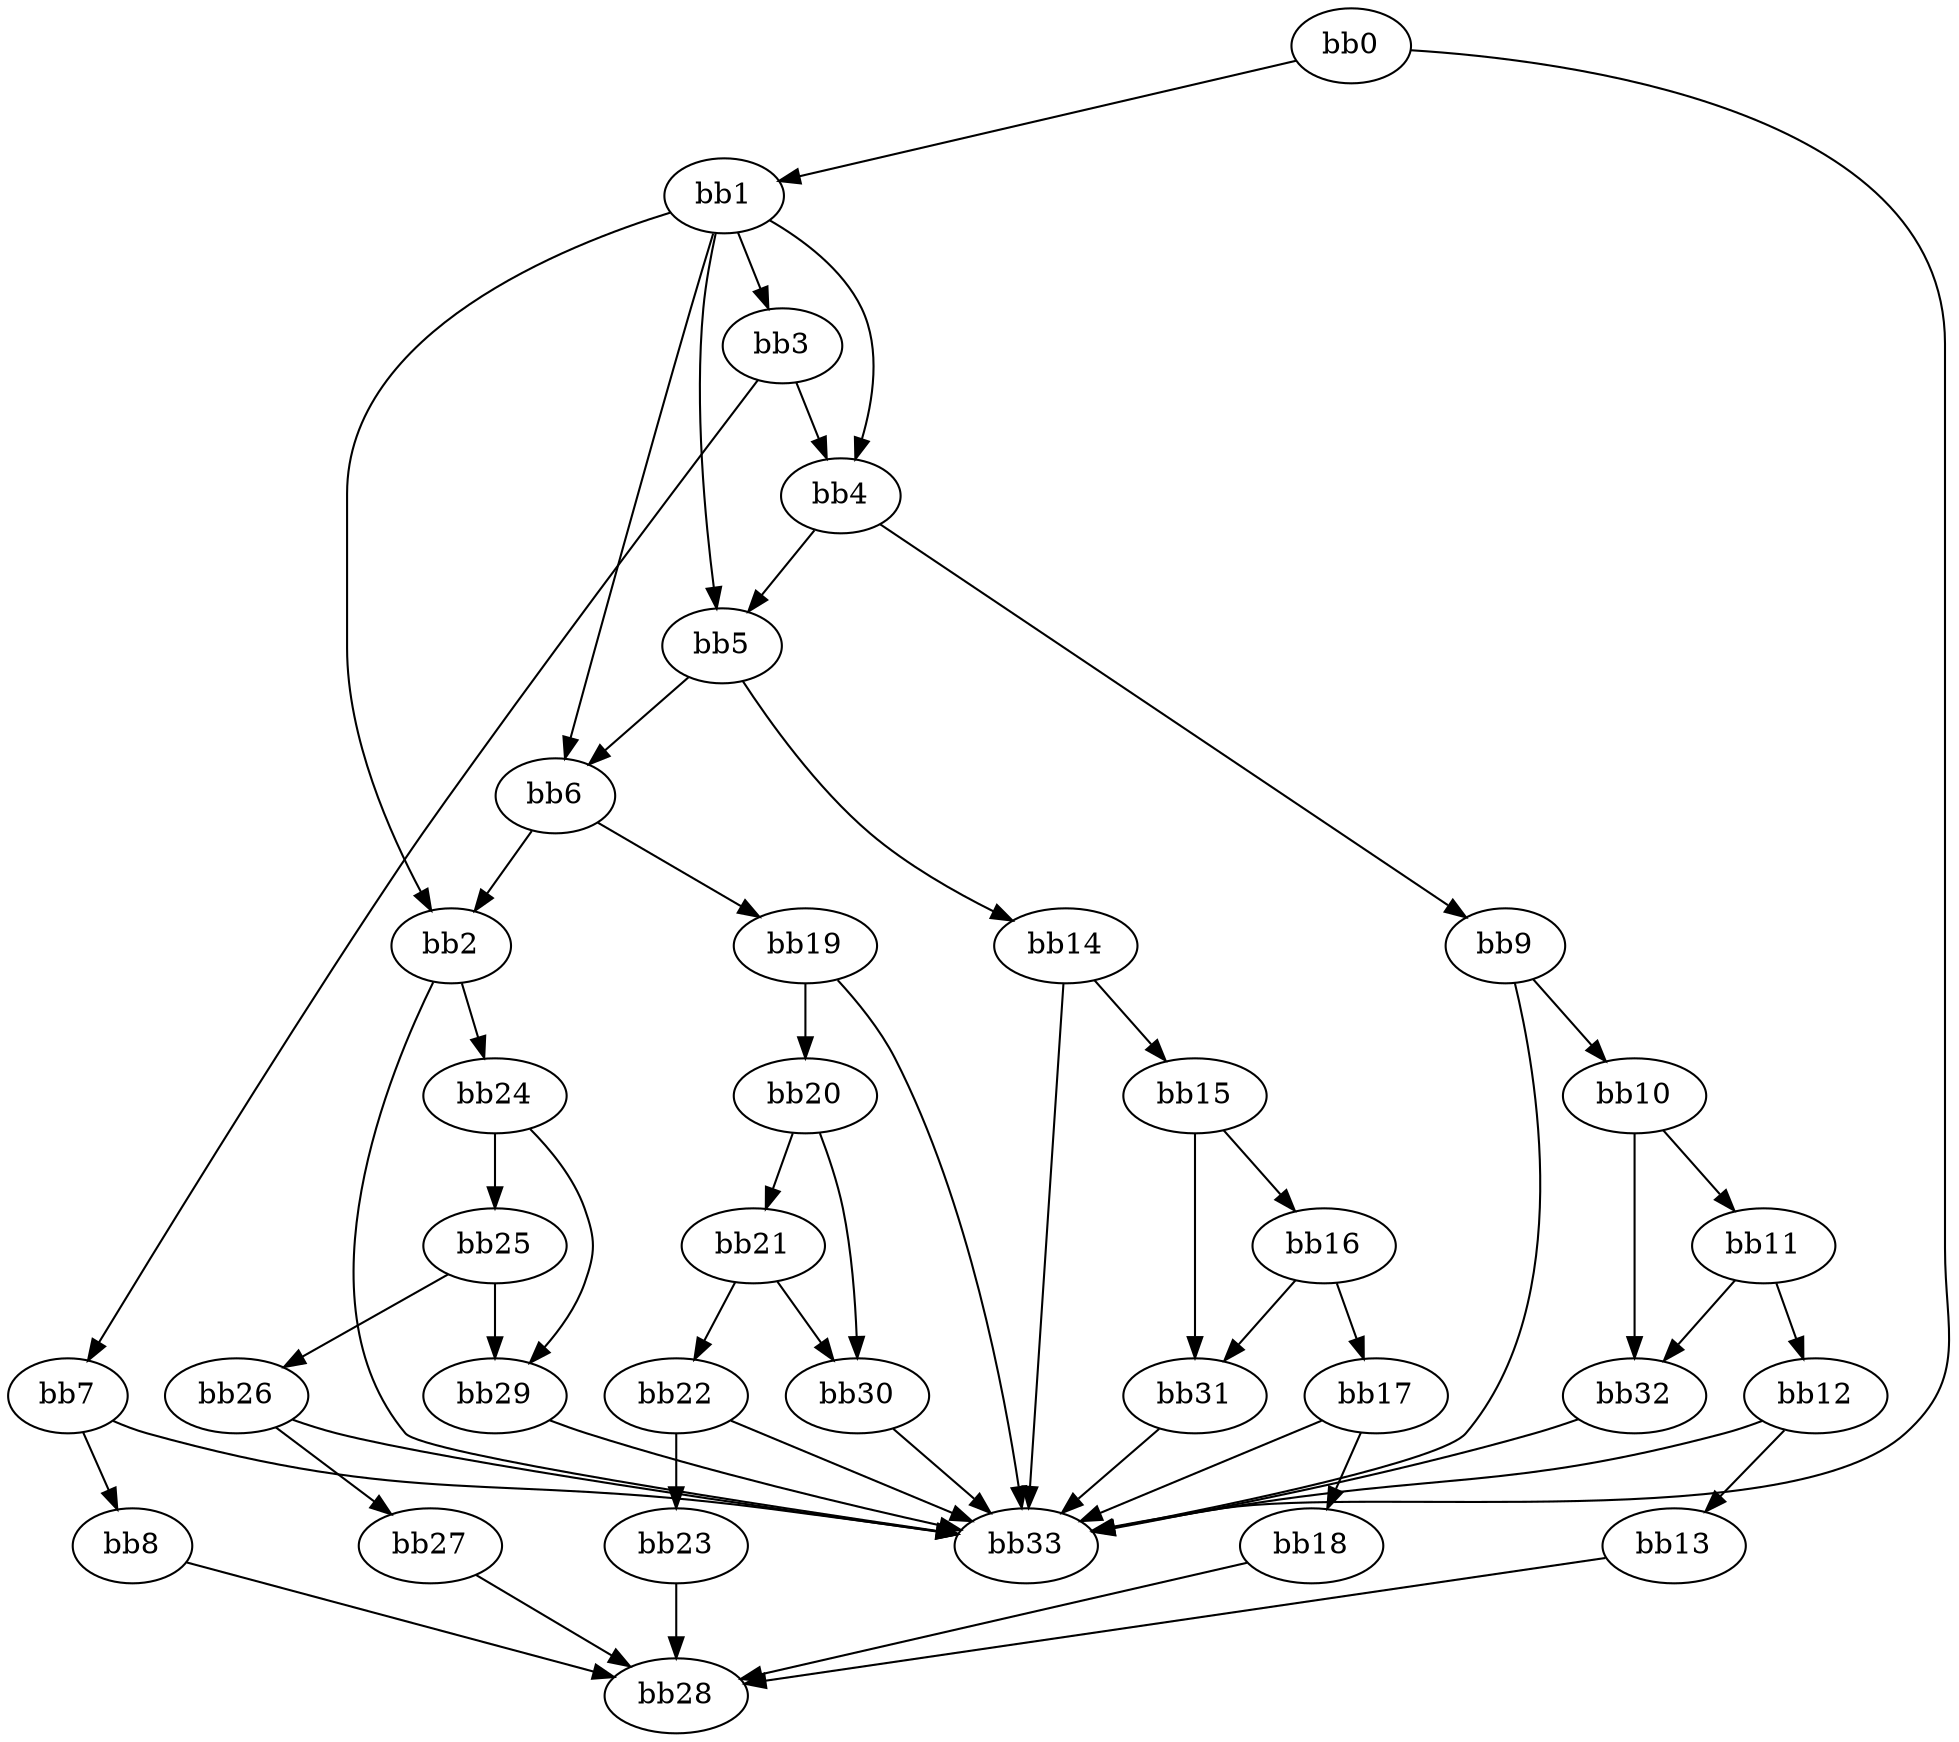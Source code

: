 digraph {
    0 [ label = "bb0\l" ]
    1 [ label = "bb1\l" ]
    2 [ label = "bb2\l" ]
    3 [ label = "bb3\l" ]
    4 [ label = "bb4\l" ]
    5 [ label = "bb5\l" ]
    6 [ label = "bb6\l" ]
    7 [ label = "bb7\l" ]
    8 [ label = "bb8\l" ]
    9 [ label = "bb9\l" ]
    10 [ label = "bb10\l" ]
    11 [ label = "bb11\l" ]
    12 [ label = "bb12\l" ]
    13 [ label = "bb13\l" ]
    14 [ label = "bb14\l" ]
    15 [ label = "bb15\l" ]
    16 [ label = "bb16\l" ]
    17 [ label = "bb17\l" ]
    18 [ label = "bb18\l" ]
    19 [ label = "bb19\l" ]
    20 [ label = "bb20\l" ]
    21 [ label = "bb21\l" ]
    22 [ label = "bb22\l" ]
    23 [ label = "bb23\l" ]
    24 [ label = "bb24\l" ]
    25 [ label = "bb25\l" ]
    26 [ label = "bb26\l" ]
    27 [ label = "bb27\l" ]
    28 [ label = "bb28\l" ]
    29 [ label = "bb29\l" ]
    30 [ label = "bb30\l" ]
    31 [ label = "bb31\l" ]
    32 [ label = "bb32\l" ]
    33 [ label = "bb33\l" ]
    0 -> 1 [ ]
    0 -> 33 [ ]
    1 -> 2 [ ]
    1 -> 3 [ ]
    1 -> 4 [ ]
    1 -> 5 [ ]
    1 -> 6 [ ]
    2 -> 24 [ ]
    2 -> 33 [ ]
    3 -> 4 [ ]
    3 -> 7 [ ]
    4 -> 5 [ ]
    4 -> 9 [ ]
    5 -> 6 [ ]
    5 -> 14 [ ]
    6 -> 2 [ ]
    6 -> 19 [ ]
    7 -> 8 [ ]
    7 -> 33 [ ]
    8 -> 28 [ ]
    9 -> 10 [ ]
    9 -> 33 [ ]
    10 -> 11 [ ]
    10 -> 32 [ ]
    11 -> 12 [ ]
    11 -> 32 [ ]
    12 -> 13 [ ]
    12 -> 33 [ ]
    13 -> 28 [ ]
    14 -> 15 [ ]
    14 -> 33 [ ]
    15 -> 16 [ ]
    15 -> 31 [ ]
    16 -> 17 [ ]
    16 -> 31 [ ]
    17 -> 18 [ ]
    17 -> 33 [ ]
    18 -> 28 [ ]
    19 -> 20 [ ]
    19 -> 33 [ ]
    20 -> 21 [ ]
    20 -> 30 [ ]
    21 -> 22 [ ]
    21 -> 30 [ ]
    22 -> 23 [ ]
    22 -> 33 [ ]
    23 -> 28 [ ]
    24 -> 25 [ ]
    24 -> 29 [ ]
    25 -> 26 [ ]
    25 -> 29 [ ]
    26 -> 27 [ ]
    26 -> 33 [ ]
    27 -> 28 [ ]
    29 -> 33 [ ]
    30 -> 33 [ ]
    31 -> 33 [ ]
    32 -> 33 [ ]
}

